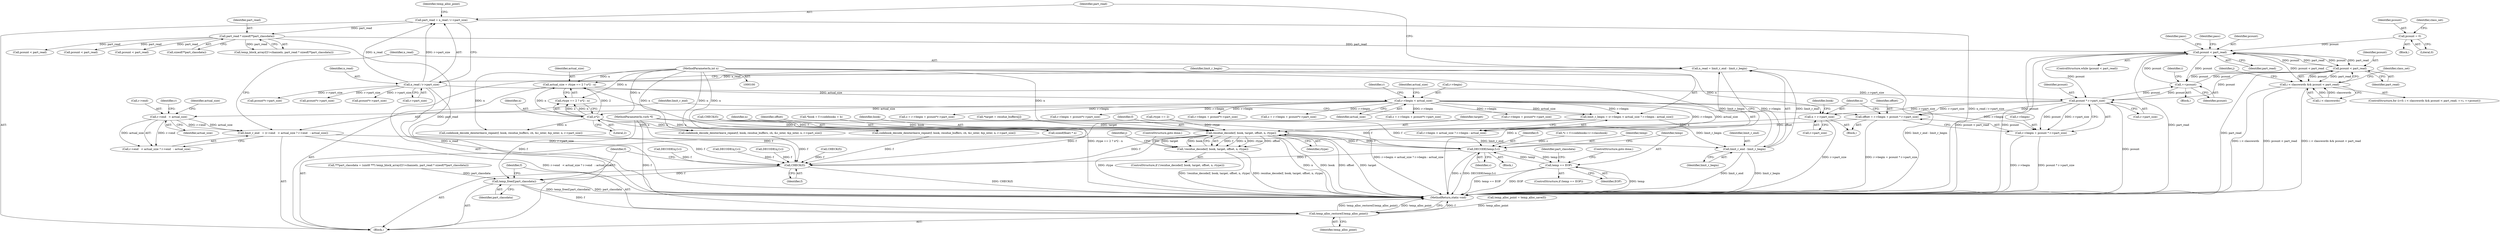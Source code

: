 digraph "0_stb_244d83bc3d859293f55812d48b3db168e581f6ab@API" {
"1000800" [label="(Call,pcount < part_read)"];
"1000864" [label="(Call,pcount < part_read)"];
"1000870" [label="(Call,++pcount)"];
"1000800" [label="(Call,pcount < part_read)"];
"1000792" [label="(Call,pcount = 0)"];
"1000209" [label="(Call,part_read * sizeof(**part_classdata))"];
"1000187" [label="(Call,part_read = n_read / r->part_size)"];
"1000189" [label="(Call,n_read / r->part_size)"];
"1000181" [label="(Call,n_read = limit_r_end - limit_r_begin)"];
"1000183" [label="(Call,limit_r_end - limit_r_begin)"];
"1000168" [label="(Call,limit_r_end   = (r->end   < actual_size ? r->end   : actual_size))"];
"1000171" [label="(Call,r->end   < actual_size)"];
"1000158" [label="(Call,r->begin < actual_size)"];
"1000144" [label="(Call,actual_size = rtype == 2 ? n*2 : n)"];
"1000150" [label="(Call,n*2)"];
"1000104" [label="(MethodParameterIn,int n)"];
"1000155" [label="(Call,limit_r_begin = (r->begin < actual_size ? r->begin : actual_size))"];
"1000927" [label="(Call,pcount * r->part_size)"];
"1000860" [label="(Call,i < classwords && pcount < part_read)"];
"1000921" [label="(Call,offset = r->begin + pcount * r->part_size)"];
"1000948" [label="(Call,residue_decode(f, book, target, offset, n, rtype))"];
"1000836" [label="(Call,DECODE(temp,f,c))"];
"1000841" [label="(Call,temp == EOP)"];
"1000959" [label="(Call,CHECK(f))"];
"1000961" [label="(Call,temp_free(f,part_classdata))"];
"1000964" [label="(Call,temp_alloc_restore(f,temp_alloc_point))"];
"1000947" [label="(Call,!residue_decode(f, book, target, offset, n, rtype))"];
"1000923" [label="(Call,r->begin + pcount * r->part_size)"];
"1000933" [label="(Call,n = r->part_size)"];
"1000948" [label="(Call,residue_decode(f, book, target, offset, n, rtype))"];
"1000177" [label="(Identifier,r)"];
"1000946" [label="(ControlStructure,if (!residue_decode(f, book, target, offset, n, rtype)))"];
"1000215" [label="(Call,CHECK(f))"];
"1000856" [label="(ControlStructure,for (i=0; i < classwords && pcount < part_read; ++i, ++pcount))"];
"1000848" [label="(Identifier,part_classdata)"];
"1000236" [label="(Call,sizeof(float) * n)"];
"1000472" [label="(Call,pcount*r->part_size)"];
"1000171" [label="(Call,r->end   < actual_size)"];
"1000793" [label="(Identifier,pcount)"];
"1000172" [label="(Call,r->end)"];
"1000800" [label="(Call,pcount < part_read)"];
"1000806" [label="(Identifier,pass)"];
"1000304" [label="(Call,pcount*r->part_size)"];
"1000955" [label="(ControlStructure,goto done;)"];
"1000947" [label="(Call,!residue_decode(f, book, target, offset, n, rtype))"];
"1000799" [label="(ControlStructure,while (pcount < part_read))"];
"1000293" [label="(Call,pcount < part_read)"];
"1000864" [label="(Call,pcount < part_read)"];
"1000866" [label="(Identifier,part_read)"];
"1000628" [label="(Call,pcount*r->part_size)"];
"1000145" [label="(Identifier,actual_size)"];
"1000875" [label="(Identifier,j)"];
"1000962" [label="(Identifier,f)"];
"1000624" [label="(Call,r->begin + pcount*r->part_size)"];
"1000870" [label="(Call,++pcount)"];
"1000924" [label="(Call,r->begin)"];
"1000184" [label="(Identifier,limit_r_end)"];
"1000104" [label="(MethodParameterIn,int n)"];
"1000802" [label="(Identifier,part_read)"];
"1000929" [label="(Call,r->part_size)"];
"1000951" [label="(Identifier,target)"];
"1000461" [label="(Call,pcount < part_read)"];
"1000156" [label="(Identifier,limit_r_begin)"];
"1000927" [label="(Call,pcount * r->part_size)"];
"1000183" [label="(Call,limit_r_end - limit_r_begin)"];
"1000959" [label="(Call,CHECK(f))"];
"1000801" [label="(Identifier,pcount)"];
"1000151" [label="(Identifier,n)"];
"1000935" [label="(Call,r->part_size)"];
"1000838" [label="(Identifier,f)"];
"1000865" [label="(Identifier,pcount)"];
"1000836" [label="(Call,DECODE(temp,f,c))"];
"1000166" [label="(Identifier,actual_size)"];
"1000187" [label="(Call,part_read = n_read / r->part_size)"];
"1000421" [label="(Call,codebook_decode_deinterleave_repeat(f, book, residue_buffers, ch, &c_inter, &p_inter, n, r->part_size))"];
"1000790" [label="(Block,)"];
"1000928" [label="(Identifier,pcount)"];
"1000953" [label="(Identifier,n)"];
"1000158" [label="(Call,r->begin < actual_size)"];
"1000466" [label="(Call,z = r->begin + pcount*r->part_size)"];
"1000952" [label="(Identifier,offset)"];
"1000182" [label="(Identifier,n_read)"];
"1000939" [label="(Call,*book = f->codebooks + b)"];
"1000913" [label="(Block,)"];
"1000844" [label="(ControlStructure,goto done;)"];
"1000211" [label="(Call,sizeof(**part_classdata))"];
"1000196" [label="(Identifier,temp_alloc_point)"];
"1000175" [label="(Identifier,actual_size)"];
"1000152" [label="(Literal,2)"];
"1000779" [label="(Call,CHECK(f))"];
"1000185" [label="(Identifier,limit_r_begin)"];
"1000867" [label="(Block,)"];
"1000839" [label="(Identifier,c)"];
"1000168" [label="(Call,limit_r_end   = (r->end   < actual_size ? r->end   : actual_size))"];
"1000585" [label="(Call,codebook_decode_deinterleave_repeat(f, book, residue_buffers, ch, &c_inter, &p_inter, n, r->part_size))"];
"1000921" [label="(Call,offset = r->begin + pcount * r->part_size)"];
"1000826" [label="(Call,*c = f->codebooks+r->classbook)"];
"1000837" [label="(Identifier,temp)"];
"1000188" [label="(Identifier,part_read)"];
"1000824" [label="(Block,)"];
"1000862" [label="(Identifier,i)"];
"1000159" [label="(Call,r->begin)"];
"1000966" [label="(Identifier,temp_alloc_point)"];
"1000189" [label="(Call,n_read / r->part_size)"];
"1000162" [label="(Identifier,actual_size)"];
"1000950" [label="(Identifier,book)"];
"1000841" [label="(Call,temp == EOP)"];
"1000957" [label="(Identifier,class_set)"];
"1000922" [label="(Identifier,offset)"];
"1000915" [label="(Call,*target = residue_buffers[j])"];
"1000501" [label="(Call,DECODE(q,f,c))"];
"1000146" [label="(Call,rtype == 2 ? n*2 : n)"];
"1000150" [label="(Call,n*2)"];
"1000190" [label="(Identifier,n_read)"];
"1000191" [label="(Call,r->part_size)"];
"1000169" [label="(Identifier,limit_r_end)"];
"1000794" [label="(Literal,0)"];
"1000860" [label="(Call,i < classwords && pcount < part_read)"];
"1000210" [label="(Identifier,part_read)"];
"1000934" [label="(Identifier,n)"];
"1000337" [label="(Call,DECODE(q,f,c))"];
"1000157" [label="(Call,r->begin < actual_size ? r->begin : actual_size)"];
"1000961" [label="(Call,temp_free(f,part_classdata))"];
"1000195" [label="(Call,temp_alloc_point = temp_alloc_save(f))"];
"1000107" [label="(Block,)"];
"1000181" [label="(Call,n_read = limit_r_end - limit_r_begin)"];
"1000622" [label="(Call,z = r->begin + pcount*r->part_size)"];
"1000661" [label="(Call,DECODE(q,f,c))"];
"1000155" [label="(Call,limit_r_begin = (r->begin < actual_size ? r->begin : actual_size))"];
"1000861" [label="(Call,i < classwords)"];
"1000209" [label="(Call,part_read * sizeof(**part_classdata))"];
"1000960" [label="(Identifier,f)"];
"1000949" [label="(Identifier,f)"];
"1000204" [label="(Call,temp_block_array(f,f->channels, part_read * sizeof(**part_classdata)))"];
"1000954" [label="(Identifier,rtype)"];
"1000789" [label="(Identifier,pass)"];
"1000923" [label="(Call,r->begin + pcount * r->part_size)"];
"1000842" [label="(Identifier,temp)"];
"1000965" [label="(Identifier,f)"];
"1000933" [label="(Call,n = r->part_size)"];
"1000468" [label="(Call,r->begin + pcount*r->part_size)"];
"1000298" [label="(Call,z = r->begin + pcount*r->part_size)"];
"1000617" [label="(Call,pcount < part_read)"];
"1000797" [label="(Identifier,class_set)"];
"1000144" [label="(Call,actual_size = rtype == 2 ? n*2 : n)"];
"1000179" [label="(Identifier,actual_size)"];
"1000840" [label="(ControlStructure,if (temp == EOP))"];
"1000300" [label="(Call,r->begin + pcount*r->part_size)"];
"1000242" [label="(Call,rtype == 2)"];
"1000843" [label="(Identifier,EOP)"];
"1000164" [label="(Identifier,r)"];
"1000170" [label="(Call,r->end   < actual_size ? r->end   : actual_size)"];
"1000964" [label="(Call,temp_alloc_restore(f,temp_alloc_point))"];
"1000881" [label="(Identifier,j)"];
"1000101" [label="(MethodParameterIn,vorb *f)"];
"1000967" [label="(MethodReturn,static void)"];
"1000792" [label="(Call,pcount = 0)"];
"1000745" [label="(Call,codebook_decode_deinterleave_repeat(f, book, residue_buffers, ch, &c_inter, &p_inter, n, r->part_size))"];
"1000200" [label="(Call,***part_classdata = (uint8 ***) temp_block_array(f,f->channels, part_read * sizeof(**part_classdata)))"];
"1000940" [label="(Identifier,book)"];
"1000871" [label="(Identifier,pcount)"];
"1000963" [label="(Identifier,part_classdata)"];
"1000800" -> "1000799"  [label="AST: "];
"1000800" -> "1000802"  [label="CFG: "];
"1000801" -> "1000800"  [label="AST: "];
"1000802" -> "1000800"  [label="AST: "];
"1000806" -> "1000800"  [label="CFG: "];
"1000789" -> "1000800"  [label="CFG: "];
"1000800" -> "1000967"  [label="DDG: part_read"];
"1000800" -> "1000967"  [label="DDG: pcount < part_read"];
"1000800" -> "1000967"  [label="DDG: pcount"];
"1000864" -> "1000800"  [label="DDG: pcount"];
"1000864" -> "1000800"  [label="DDG: part_read"];
"1000792" -> "1000800"  [label="DDG: pcount"];
"1000870" -> "1000800"  [label="DDG: pcount"];
"1000209" -> "1000800"  [label="DDG: part_read"];
"1000800" -> "1000860"  [label="DDG: pcount < part_read"];
"1000800" -> "1000864"  [label="DDG: pcount"];
"1000800" -> "1000864"  [label="DDG: part_read"];
"1000800" -> "1000870"  [label="DDG: pcount"];
"1000800" -> "1000927"  [label="DDG: pcount"];
"1000864" -> "1000860"  [label="AST: "];
"1000864" -> "1000866"  [label="CFG: "];
"1000865" -> "1000864"  [label="AST: "];
"1000866" -> "1000864"  [label="AST: "];
"1000860" -> "1000864"  [label="CFG: "];
"1000864" -> "1000967"  [label="DDG: part_read"];
"1000864" -> "1000860"  [label="DDG: pcount"];
"1000864" -> "1000860"  [label="DDG: part_read"];
"1000870" -> "1000864"  [label="DDG: pcount"];
"1000864" -> "1000870"  [label="DDG: pcount"];
"1000864" -> "1000927"  [label="DDG: pcount"];
"1000870" -> "1000867"  [label="AST: "];
"1000870" -> "1000871"  [label="CFG: "];
"1000871" -> "1000870"  [label="AST: "];
"1000862" -> "1000870"  [label="CFG: "];
"1000927" -> "1000870"  [label="DDG: pcount"];
"1000870" -> "1000927"  [label="DDG: pcount"];
"1000792" -> "1000790"  [label="AST: "];
"1000792" -> "1000794"  [label="CFG: "];
"1000793" -> "1000792"  [label="AST: "];
"1000794" -> "1000792"  [label="AST: "];
"1000797" -> "1000792"  [label="CFG: "];
"1000209" -> "1000204"  [label="AST: "];
"1000209" -> "1000211"  [label="CFG: "];
"1000210" -> "1000209"  [label="AST: "];
"1000211" -> "1000209"  [label="AST: "];
"1000204" -> "1000209"  [label="CFG: "];
"1000209" -> "1000967"  [label="DDG: part_read"];
"1000209" -> "1000204"  [label="DDG: part_read"];
"1000187" -> "1000209"  [label="DDG: part_read"];
"1000209" -> "1000293"  [label="DDG: part_read"];
"1000209" -> "1000461"  [label="DDG: part_read"];
"1000209" -> "1000617"  [label="DDG: part_read"];
"1000187" -> "1000107"  [label="AST: "];
"1000187" -> "1000189"  [label="CFG: "];
"1000188" -> "1000187"  [label="AST: "];
"1000189" -> "1000187"  [label="AST: "];
"1000196" -> "1000187"  [label="CFG: "];
"1000187" -> "1000967"  [label="DDG: n_read / r->part_size"];
"1000189" -> "1000187"  [label="DDG: n_read"];
"1000189" -> "1000187"  [label="DDG: r->part_size"];
"1000189" -> "1000191"  [label="CFG: "];
"1000190" -> "1000189"  [label="AST: "];
"1000191" -> "1000189"  [label="AST: "];
"1000189" -> "1000967"  [label="DDG: n_read"];
"1000189" -> "1000967"  [label="DDG: r->part_size"];
"1000181" -> "1000189"  [label="DDG: n_read"];
"1000189" -> "1000304"  [label="DDG: r->part_size"];
"1000189" -> "1000472"  [label="DDG: r->part_size"];
"1000189" -> "1000628"  [label="DDG: r->part_size"];
"1000189" -> "1000927"  [label="DDG: r->part_size"];
"1000181" -> "1000107"  [label="AST: "];
"1000181" -> "1000183"  [label="CFG: "];
"1000182" -> "1000181"  [label="AST: "];
"1000183" -> "1000181"  [label="AST: "];
"1000188" -> "1000181"  [label="CFG: "];
"1000181" -> "1000967"  [label="DDG: limit_r_end - limit_r_begin"];
"1000183" -> "1000181"  [label="DDG: limit_r_end"];
"1000183" -> "1000181"  [label="DDG: limit_r_begin"];
"1000183" -> "1000185"  [label="CFG: "];
"1000184" -> "1000183"  [label="AST: "];
"1000185" -> "1000183"  [label="AST: "];
"1000183" -> "1000967"  [label="DDG: limit_r_begin"];
"1000183" -> "1000967"  [label="DDG: limit_r_end"];
"1000168" -> "1000183"  [label="DDG: limit_r_end"];
"1000155" -> "1000183"  [label="DDG: limit_r_begin"];
"1000168" -> "1000107"  [label="AST: "];
"1000168" -> "1000170"  [label="CFG: "];
"1000169" -> "1000168"  [label="AST: "];
"1000170" -> "1000168"  [label="AST: "];
"1000182" -> "1000168"  [label="CFG: "];
"1000168" -> "1000967"  [label="DDG: r->end   < actual_size ? r->end   : actual_size"];
"1000171" -> "1000168"  [label="DDG: r->end"];
"1000171" -> "1000168"  [label="DDG: actual_size"];
"1000171" -> "1000170"  [label="AST: "];
"1000171" -> "1000175"  [label="CFG: "];
"1000172" -> "1000171"  [label="AST: "];
"1000175" -> "1000171"  [label="AST: "];
"1000177" -> "1000171"  [label="CFG: "];
"1000179" -> "1000171"  [label="CFG: "];
"1000158" -> "1000171"  [label="DDG: actual_size"];
"1000171" -> "1000170"  [label="DDG: r->end"];
"1000171" -> "1000170"  [label="DDG: actual_size"];
"1000158" -> "1000157"  [label="AST: "];
"1000158" -> "1000162"  [label="CFG: "];
"1000159" -> "1000158"  [label="AST: "];
"1000162" -> "1000158"  [label="AST: "];
"1000164" -> "1000158"  [label="CFG: "];
"1000166" -> "1000158"  [label="CFG: "];
"1000158" -> "1000155"  [label="DDG: r->begin"];
"1000158" -> "1000155"  [label="DDG: actual_size"];
"1000144" -> "1000158"  [label="DDG: actual_size"];
"1000158" -> "1000157"  [label="DDG: r->begin"];
"1000158" -> "1000157"  [label="DDG: actual_size"];
"1000158" -> "1000298"  [label="DDG: r->begin"];
"1000158" -> "1000300"  [label="DDG: r->begin"];
"1000158" -> "1000466"  [label="DDG: r->begin"];
"1000158" -> "1000468"  [label="DDG: r->begin"];
"1000158" -> "1000622"  [label="DDG: r->begin"];
"1000158" -> "1000624"  [label="DDG: r->begin"];
"1000158" -> "1000921"  [label="DDG: r->begin"];
"1000158" -> "1000923"  [label="DDG: r->begin"];
"1000144" -> "1000107"  [label="AST: "];
"1000144" -> "1000146"  [label="CFG: "];
"1000145" -> "1000144"  [label="AST: "];
"1000146" -> "1000144"  [label="AST: "];
"1000156" -> "1000144"  [label="CFG: "];
"1000144" -> "1000967"  [label="DDG: rtype == 2 ? n*2 : n"];
"1000150" -> "1000144"  [label="DDG: n"];
"1000150" -> "1000144"  [label="DDG: 2"];
"1000104" -> "1000144"  [label="DDG: n"];
"1000150" -> "1000146"  [label="AST: "];
"1000150" -> "1000152"  [label="CFG: "];
"1000151" -> "1000150"  [label="AST: "];
"1000152" -> "1000150"  [label="AST: "];
"1000146" -> "1000150"  [label="CFG: "];
"1000150" -> "1000146"  [label="DDG: n"];
"1000150" -> "1000146"  [label="DDG: 2"];
"1000104" -> "1000150"  [label="DDG: n"];
"1000150" -> "1000236"  [label="DDG: n"];
"1000150" -> "1000421"  [label="DDG: n"];
"1000150" -> "1000585"  [label="DDG: n"];
"1000150" -> "1000745"  [label="DDG: n"];
"1000104" -> "1000100"  [label="AST: "];
"1000104" -> "1000967"  [label="DDG: n"];
"1000104" -> "1000146"  [label="DDG: n"];
"1000104" -> "1000236"  [label="DDG: n"];
"1000104" -> "1000421"  [label="DDG: n"];
"1000104" -> "1000585"  [label="DDG: n"];
"1000104" -> "1000745"  [label="DDG: n"];
"1000104" -> "1000933"  [label="DDG: n"];
"1000104" -> "1000948"  [label="DDG: n"];
"1000155" -> "1000107"  [label="AST: "];
"1000155" -> "1000157"  [label="CFG: "];
"1000156" -> "1000155"  [label="AST: "];
"1000157" -> "1000155"  [label="AST: "];
"1000169" -> "1000155"  [label="CFG: "];
"1000155" -> "1000967"  [label="DDG: r->begin < actual_size ? r->begin : actual_size"];
"1000927" -> "1000923"  [label="AST: "];
"1000927" -> "1000929"  [label="CFG: "];
"1000928" -> "1000927"  [label="AST: "];
"1000929" -> "1000927"  [label="AST: "];
"1000923" -> "1000927"  [label="CFG: "];
"1000927" -> "1000967"  [label="DDG: pcount"];
"1000927" -> "1000921"  [label="DDG: pcount"];
"1000927" -> "1000921"  [label="DDG: r->part_size"];
"1000927" -> "1000923"  [label="DDG: pcount"];
"1000927" -> "1000923"  [label="DDG: r->part_size"];
"1000927" -> "1000933"  [label="DDG: r->part_size"];
"1000860" -> "1000856"  [label="AST: "];
"1000860" -> "1000861"  [label="CFG: "];
"1000861" -> "1000860"  [label="AST: "];
"1000875" -> "1000860"  [label="CFG: "];
"1000957" -> "1000860"  [label="CFG: "];
"1000860" -> "1000967"  [label="DDG: pcount < part_read"];
"1000860" -> "1000967"  [label="DDG: i < classwords && pcount < part_read"];
"1000860" -> "1000967"  [label="DDG: i < classwords"];
"1000861" -> "1000860"  [label="DDG: i"];
"1000861" -> "1000860"  [label="DDG: classwords"];
"1000921" -> "1000913"  [label="AST: "];
"1000921" -> "1000923"  [label="CFG: "];
"1000922" -> "1000921"  [label="AST: "];
"1000923" -> "1000921"  [label="AST: "];
"1000934" -> "1000921"  [label="CFG: "];
"1000921" -> "1000967"  [label="DDG: r->begin + pcount * r->part_size"];
"1000921" -> "1000948"  [label="DDG: offset"];
"1000948" -> "1000947"  [label="AST: "];
"1000948" -> "1000954"  [label="CFG: "];
"1000949" -> "1000948"  [label="AST: "];
"1000950" -> "1000948"  [label="AST: "];
"1000951" -> "1000948"  [label="AST: "];
"1000952" -> "1000948"  [label="AST: "];
"1000953" -> "1000948"  [label="AST: "];
"1000954" -> "1000948"  [label="AST: "];
"1000947" -> "1000948"  [label="CFG: "];
"1000948" -> "1000967"  [label="DDG: n"];
"1000948" -> "1000967"  [label="DDG: book"];
"1000948" -> "1000967"  [label="DDG: offset"];
"1000948" -> "1000967"  [label="DDG: target"];
"1000948" -> "1000967"  [label="DDG: rtype"];
"1000948" -> "1000836"  [label="DDG: f"];
"1000948" -> "1000947"  [label="DDG: f"];
"1000948" -> "1000947"  [label="DDG: n"];
"1000948" -> "1000947"  [label="DDG: rtype"];
"1000948" -> "1000947"  [label="DDG: offset"];
"1000948" -> "1000947"  [label="DDG: target"];
"1000948" -> "1000947"  [label="DDG: book"];
"1000836" -> "1000948"  [label="DDG: f"];
"1000779" -> "1000948"  [label="DDG: f"];
"1000101" -> "1000948"  [label="DDG: f"];
"1000939" -> "1000948"  [label="DDG: book"];
"1000915" -> "1000948"  [label="DDG: target"];
"1000933" -> "1000948"  [label="DDG: n"];
"1000242" -> "1000948"  [label="DDG: rtype"];
"1000948" -> "1000959"  [label="DDG: f"];
"1000836" -> "1000824"  [label="AST: "];
"1000836" -> "1000839"  [label="CFG: "];
"1000837" -> "1000836"  [label="AST: "];
"1000838" -> "1000836"  [label="AST: "];
"1000839" -> "1000836"  [label="AST: "];
"1000842" -> "1000836"  [label="CFG: "];
"1000836" -> "1000967"  [label="DDG: DECODE(temp,f,c)"];
"1000836" -> "1000967"  [label="DDG: c"];
"1000841" -> "1000836"  [label="DDG: temp"];
"1000779" -> "1000836"  [label="DDG: f"];
"1000101" -> "1000836"  [label="DDG: f"];
"1000826" -> "1000836"  [label="DDG: c"];
"1000836" -> "1000841"  [label="DDG: temp"];
"1000836" -> "1000959"  [label="DDG: f"];
"1000841" -> "1000840"  [label="AST: "];
"1000841" -> "1000843"  [label="CFG: "];
"1000842" -> "1000841"  [label="AST: "];
"1000843" -> "1000841"  [label="AST: "];
"1000844" -> "1000841"  [label="CFG: "];
"1000848" -> "1000841"  [label="CFG: "];
"1000841" -> "1000967"  [label="DDG: EOP"];
"1000841" -> "1000967"  [label="DDG: temp"];
"1000841" -> "1000967"  [label="DDG: temp == EOP"];
"1000959" -> "1000107"  [label="AST: "];
"1000959" -> "1000960"  [label="CFG: "];
"1000960" -> "1000959"  [label="AST: "];
"1000962" -> "1000959"  [label="CFG: "];
"1000959" -> "1000967"  [label="DDG: CHECK(f)"];
"1000337" -> "1000959"  [label="DDG: f"];
"1000661" -> "1000959"  [label="DDG: f"];
"1000779" -> "1000959"  [label="DDG: f"];
"1000215" -> "1000959"  [label="DDG: f"];
"1000501" -> "1000959"  [label="DDG: f"];
"1000585" -> "1000959"  [label="DDG: f"];
"1000745" -> "1000959"  [label="DDG: f"];
"1000421" -> "1000959"  [label="DDG: f"];
"1000101" -> "1000959"  [label="DDG: f"];
"1000959" -> "1000961"  [label="DDG: f"];
"1000961" -> "1000107"  [label="AST: "];
"1000961" -> "1000963"  [label="CFG: "];
"1000962" -> "1000961"  [label="AST: "];
"1000963" -> "1000961"  [label="AST: "];
"1000965" -> "1000961"  [label="CFG: "];
"1000961" -> "1000967"  [label="DDG: temp_free(f,part_classdata)"];
"1000961" -> "1000967"  [label="DDG: part_classdata"];
"1000101" -> "1000961"  [label="DDG: f"];
"1000200" -> "1000961"  [label="DDG: part_classdata"];
"1000961" -> "1000964"  [label="DDG: f"];
"1000964" -> "1000107"  [label="AST: "];
"1000964" -> "1000966"  [label="CFG: "];
"1000965" -> "1000964"  [label="AST: "];
"1000966" -> "1000964"  [label="AST: "];
"1000967" -> "1000964"  [label="CFG: "];
"1000964" -> "1000967"  [label="DDG: f"];
"1000964" -> "1000967"  [label="DDG: temp_alloc_restore(f,temp_alloc_point)"];
"1000964" -> "1000967"  [label="DDG: temp_alloc_point"];
"1000101" -> "1000964"  [label="DDG: f"];
"1000195" -> "1000964"  [label="DDG: temp_alloc_point"];
"1000947" -> "1000946"  [label="AST: "];
"1000955" -> "1000947"  [label="CFG: "];
"1000881" -> "1000947"  [label="CFG: "];
"1000947" -> "1000967"  [label="DDG: residue_decode(f, book, target, offset, n, rtype)"];
"1000947" -> "1000967"  [label="DDG: !residue_decode(f, book, target, offset, n, rtype)"];
"1000924" -> "1000923"  [label="AST: "];
"1000923" -> "1000967"  [label="DDG: pcount * r->part_size"];
"1000923" -> "1000967"  [label="DDG: r->begin"];
"1000933" -> "1000913"  [label="AST: "];
"1000933" -> "1000935"  [label="CFG: "];
"1000934" -> "1000933"  [label="AST: "];
"1000935" -> "1000933"  [label="AST: "];
"1000940" -> "1000933"  [label="CFG: "];
"1000933" -> "1000967"  [label="DDG: r->part_size"];
}
